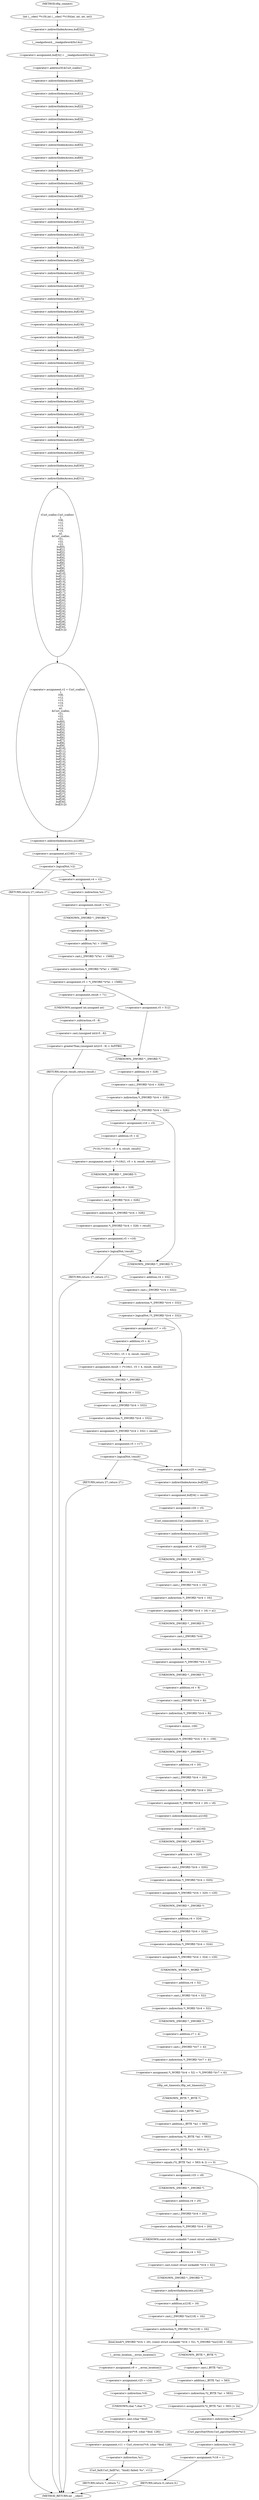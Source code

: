 digraph tftp_connect {  
"1000147" [label = "(int (__cdecl **v19),int (__cdecl **v19)(int, int, int, int))" ]
"1000158" [label = "(<operator>.assignment,buf[32] = __readgsdword(0x14u))" ]
"1000159" [label = "(<operator>.indirectIndexAccess,buf[32])" ]
"1000162" [label = "(__readgsdword,__readgsdword(0x14u))" ]
"1000164" [label = "(<operator>.assignment,v2 = Curl_ccalloc(\n         1,\n         336,\n         v12,\n         v13,\n         v14,\n         v15,\n         a2,\n         &Curl_ccalloc,\n         v21,\n         v22,\n         v23,\n         buf[0],\n         buf[1],\n         buf[2],\n         buf[3],\n         buf[4],\n         buf[5],\n         buf[6],\n         buf[7],\n         buf[8],\n         buf[9],\n         buf[10],\n         buf[11],\n         buf[12],\n         buf[13],\n         buf[14],\n         buf[15],\n         buf[16],\n         buf[17],\n         buf[18],\n         buf[19],\n         buf[20],\n         buf[21],\n         buf[22],\n         buf[23],\n         buf[24],\n         buf[25],\n         buf[26],\n         buf[27],\n         buf[28],\n         buf[29],\n         buf[30],\n         buf[31]))" ]
"1000166" [label = "(Curl_ccalloc,Curl_ccalloc(\n         1,\n         336,\n         v12,\n         v13,\n         v14,\n         v15,\n         a2,\n         &Curl_ccalloc,\n         v21,\n         v22,\n         v23,\n         buf[0],\n         buf[1],\n         buf[2],\n         buf[3],\n         buf[4],\n         buf[5],\n         buf[6],\n         buf[7],\n         buf[8],\n         buf[9],\n         buf[10],\n         buf[11],\n         buf[12],\n         buf[13],\n         buf[14],\n         buf[15],\n         buf[16],\n         buf[17],\n         buf[18],\n         buf[19],\n         buf[20],\n         buf[21],\n         buf[22],\n         buf[23],\n         buf[24],\n         buf[25],\n         buf[26],\n         buf[27],\n         buf[28],\n         buf[29],\n         buf[30],\n         buf[31]))" ]
"1000174" [label = "(<operator>.addressOf,&Curl_ccalloc)" ]
"1000179" [label = "(<operator>.indirectIndexAccess,buf[0])" ]
"1000182" [label = "(<operator>.indirectIndexAccess,buf[1])" ]
"1000185" [label = "(<operator>.indirectIndexAccess,buf[2])" ]
"1000188" [label = "(<operator>.indirectIndexAccess,buf[3])" ]
"1000191" [label = "(<operator>.indirectIndexAccess,buf[4])" ]
"1000194" [label = "(<operator>.indirectIndexAccess,buf[5])" ]
"1000197" [label = "(<operator>.indirectIndexAccess,buf[6])" ]
"1000200" [label = "(<operator>.indirectIndexAccess,buf[7])" ]
"1000203" [label = "(<operator>.indirectIndexAccess,buf[8])" ]
"1000206" [label = "(<operator>.indirectIndexAccess,buf[9])" ]
"1000209" [label = "(<operator>.indirectIndexAccess,buf[10])" ]
"1000212" [label = "(<operator>.indirectIndexAccess,buf[11])" ]
"1000215" [label = "(<operator>.indirectIndexAccess,buf[12])" ]
"1000218" [label = "(<operator>.indirectIndexAccess,buf[13])" ]
"1000221" [label = "(<operator>.indirectIndexAccess,buf[14])" ]
"1000224" [label = "(<operator>.indirectIndexAccess,buf[15])" ]
"1000227" [label = "(<operator>.indirectIndexAccess,buf[16])" ]
"1000230" [label = "(<operator>.indirectIndexAccess,buf[17])" ]
"1000233" [label = "(<operator>.indirectIndexAccess,buf[18])" ]
"1000236" [label = "(<operator>.indirectIndexAccess,buf[19])" ]
"1000239" [label = "(<operator>.indirectIndexAccess,buf[20])" ]
"1000242" [label = "(<operator>.indirectIndexAccess,buf[21])" ]
"1000245" [label = "(<operator>.indirectIndexAccess,buf[22])" ]
"1000248" [label = "(<operator>.indirectIndexAccess,buf[23])" ]
"1000251" [label = "(<operator>.indirectIndexAccess,buf[24])" ]
"1000254" [label = "(<operator>.indirectIndexAccess,buf[25])" ]
"1000257" [label = "(<operator>.indirectIndexAccess,buf[26])" ]
"1000260" [label = "(<operator>.indirectIndexAccess,buf[27])" ]
"1000263" [label = "(<operator>.indirectIndexAccess,buf[28])" ]
"1000266" [label = "(<operator>.indirectIndexAccess,buf[29])" ]
"1000269" [label = "(<operator>.indirectIndexAccess,buf[30])" ]
"1000272" [label = "(<operator>.indirectIndexAccess,buf[31])" ]
"1000275" [label = "(<operator>.assignment,a1[185] = v2)" ]
"1000276" [label = "(<operator>.indirectIndexAccess,a1[185])" ]
"1000281" [label = "(<operator>.logicalNot,!v2)" ]
"1000283" [label = "(RETURN,return 27;,return 27;)" ]
"1000285" [label = "(<operator>.assignment,v4 = v2)" ]
"1000288" [label = "(<operator>.assignment,result = *a1)" ]
"1000290" [label = "(<operator>.indirection,*a1)" ]
"1000292" [label = "(<operator>.assignment,v5 = *(_DWORD *)(*a1 + 1568))" ]
"1000294" [label = "(<operator>.indirection,*(_DWORD *)(*a1 + 1568))" ]
"1000295" [label = "(<operator>.cast,(_DWORD *)(*a1 + 1568))" ]
"1000296" [label = "(UNKNOWN,_DWORD *,_DWORD *)" ]
"1000297" [label = "(<operator>.addition,*a1 + 1568)" ]
"1000298" [label = "(<operator>.indirection,*a1)" ]
"1000304" [label = "(<operator>.assignment,result = 71)" ]
"1000308" [label = "(<operator>.greaterThan,(unsigned int)(v5 - 8) > 0xFFB0)" ]
"1000309" [label = "(<operator>.cast,(unsigned int)(v5 - 8))" ]
"1000310" [label = "(UNKNOWN,unsigned int,unsigned int)" ]
"1000311" [label = "(<operator>.subtraction,v5 - 8)" ]
"1000315" [label = "(RETURN,return result;,return result;)" ]
"1000319" [label = "(<operator>.assignment,v5 = 512)" ]
"1000323" [label = "(<operator>.logicalNot,!*(_DWORD *)(v4 + 328))" ]
"1000324" [label = "(<operator>.indirection,*(_DWORD *)(v4 + 328))" ]
"1000325" [label = "(<operator>.cast,(_DWORD *)(v4 + 328))" ]
"1000326" [label = "(UNKNOWN,_DWORD *,_DWORD *)" ]
"1000327" [label = "(<operator>.addition,v4 + 328)" ]
"1000331" [label = "(<operator>.assignment,v16 = v5)" ]
"1000334" [label = "(<operator>.assignment,result = (*v19)(1, v5 + 4, result, result))" ]
"1000336" [label = "(*v19,(*v19)(1, v5 + 4, result, result))" ]
"1000338" [label = "(<operator>.addition,v5 + 4)" ]
"1000343" [label = "(<operator>.assignment,*(_DWORD *)(v4 + 328) = result)" ]
"1000344" [label = "(<operator>.indirection,*(_DWORD *)(v4 + 328))" ]
"1000345" [label = "(<operator>.cast,(_DWORD *)(v4 + 328))" ]
"1000346" [label = "(UNKNOWN,_DWORD *,_DWORD *)" ]
"1000347" [label = "(<operator>.addition,v4 + 328)" ]
"1000351" [label = "(<operator>.assignment,v5 = v16)" ]
"1000355" [label = "(<operator>.logicalNot,!result)" ]
"1000357" [label = "(RETURN,return 27;,return 27;)" ]
"1000360" [label = "(<operator>.logicalNot,!*(_DWORD *)(v4 + 332))" ]
"1000361" [label = "(<operator>.indirection,*(_DWORD *)(v4 + 332))" ]
"1000362" [label = "(<operator>.cast,(_DWORD *)(v4 + 332))" ]
"1000363" [label = "(UNKNOWN,_DWORD *,_DWORD *)" ]
"1000364" [label = "(<operator>.addition,v4 + 332)" ]
"1000368" [label = "(<operator>.assignment,v17 = v5)" ]
"1000371" [label = "(<operator>.assignment,result = (*v19)(1, v5 + 4, result, result))" ]
"1000373" [label = "(*v19,(*v19)(1, v5 + 4, result, result))" ]
"1000375" [label = "(<operator>.addition,v5 + 4)" ]
"1000380" [label = "(<operator>.assignment,*(_DWORD *)(v4 + 332) = result)" ]
"1000381" [label = "(<operator>.indirection,*(_DWORD *)(v4 + 332))" ]
"1000382" [label = "(<operator>.cast,(_DWORD *)(v4 + 332))" ]
"1000383" [label = "(UNKNOWN,_DWORD *,_DWORD *)" ]
"1000384" [label = "(<operator>.addition,v4 + 332)" ]
"1000388" [label = "(<operator>.assignment,v5 = v17)" ]
"1000392" [label = "(<operator>.logicalNot,!result)" ]
"1000394" [label = "(RETURN,return 27;,return 27;)" ]
"1000396" [label = "(<operator>.assignment,v25 = result)" ]
"1000399" [label = "(<operator>.assignment,buf[34] = result)" ]
"1000400" [label = "(<operator>.indirectIndexAccess,buf[34])" ]
"1000404" [label = "(<operator>.assignment,v20 = v5)" ]
"1000407" [label = "(Curl_conncontrol,Curl_conncontrol(a1, 1))" ]
"1000410" [label = "(<operator>.assignment,v6 = a1[103])" ]
"1000412" [label = "(<operator>.indirectIndexAccess,a1[103])" ]
"1000415" [label = "(<operator>.assignment,*(_DWORD *)(v4 + 16) = a1)" ]
"1000416" [label = "(<operator>.indirection,*(_DWORD *)(v4 + 16))" ]
"1000417" [label = "(<operator>.cast,(_DWORD *)(v4 + 16))" ]
"1000418" [label = "(UNKNOWN,_DWORD *,_DWORD *)" ]
"1000419" [label = "(<operator>.addition,v4 + 16)" ]
"1000423" [label = "(<operator>.assignment,*(_DWORD *)v4 = 0)" ]
"1000424" [label = "(<operator>.indirection,*(_DWORD *)v4)" ]
"1000425" [label = "(<operator>.cast,(_DWORD *)v4)" ]
"1000426" [label = "(UNKNOWN,_DWORD *,_DWORD *)" ]
"1000429" [label = "(<operator>.assignment,*(_DWORD *)(v4 + 8) = -100)" ]
"1000430" [label = "(<operator>.indirection,*(_DWORD *)(v4 + 8))" ]
"1000431" [label = "(<operator>.cast,(_DWORD *)(v4 + 8))" ]
"1000432" [label = "(UNKNOWN,_DWORD *,_DWORD *)" ]
"1000433" [label = "(<operator>.addition,v4 + 8)" ]
"1000436" [label = "(<operator>.minus,-100)" ]
"1000438" [label = "(<operator>.assignment,*(_DWORD *)(v4 + 20) = v6)" ]
"1000439" [label = "(<operator>.indirection,*(_DWORD *)(v4 + 20))" ]
"1000440" [label = "(<operator>.cast,(_DWORD *)(v4 + 20))" ]
"1000441" [label = "(UNKNOWN,_DWORD *,_DWORD *)" ]
"1000442" [label = "(<operator>.addition,v4 + 20)" ]
"1000446" [label = "(<operator>.assignment,v7 = a1[18])" ]
"1000448" [label = "(<operator>.indirectIndexAccess,a1[18])" ]
"1000451" [label = "(<operator>.assignment,*(_DWORD *)(v4 + 320) = v20)" ]
"1000452" [label = "(<operator>.indirection,*(_DWORD *)(v4 + 320))" ]
"1000453" [label = "(<operator>.cast,(_DWORD *)(v4 + 320))" ]
"1000454" [label = "(UNKNOWN,_DWORD *,_DWORD *)" ]
"1000455" [label = "(<operator>.addition,v4 + 320)" ]
"1000459" [label = "(<operator>.assignment,*(_DWORD *)(v4 + 324) = v20)" ]
"1000460" [label = "(<operator>.indirection,*(_DWORD *)(v4 + 324))" ]
"1000461" [label = "(<operator>.cast,(_DWORD *)(v4 + 324))" ]
"1000462" [label = "(UNKNOWN,_DWORD *,_DWORD *)" ]
"1000463" [label = "(<operator>.addition,v4 + 324)" ]
"1000467" [label = "(<operator>.assignment,*(_WORD *)(v4 + 52) = *(_DWORD *)(v7 + 4))" ]
"1000468" [label = "(<operator>.indirection,*(_WORD *)(v4 + 52))" ]
"1000469" [label = "(<operator>.cast,(_WORD *)(v4 + 52))" ]
"1000470" [label = "(UNKNOWN,_WORD *,_WORD *)" ]
"1000471" [label = "(<operator>.addition,v4 + 52)" ]
"1000474" [label = "(<operator>.indirection,*(_DWORD *)(v7 + 4))" ]
"1000475" [label = "(<operator>.cast,(_DWORD *)(v7 + 4))" ]
"1000476" [label = "(UNKNOWN,_DWORD *,_DWORD *)" ]
"1000477" [label = "(<operator>.addition,v7 + 4)" ]
"1000480" [label = "(tftp_set_timeouts,tftp_set_timeouts())" ]
"1000482" [label = "(<operator>.equals,(*((_BYTE *)a1 + 583) & 2) == 0)" ]
"1000483" [label = "(<operator>.and,*((_BYTE *)a1 + 583) & 2)" ]
"1000484" [label = "(<operator>.indirection,*((_BYTE *)a1 + 583))" ]
"1000485" [label = "(<operator>.addition,(_BYTE *)a1 + 583)" ]
"1000486" [label = "(<operator>.cast,(_BYTE *)a1)" ]
"1000487" [label = "(UNKNOWN,_BYTE *,_BYTE *)" ]
"1000493" [label = "(<operator>.assignment,v25 = v8)" ]
"1000497" [label = "(bind,bind(*(_DWORD *)(v4 + 20), (const struct sockaddr *)(v4 + 52), *(_DWORD *)(a1[18] + 16)))" ]
"1000498" [label = "(<operator>.indirection,*(_DWORD *)(v4 + 20))" ]
"1000499" [label = "(<operator>.cast,(_DWORD *)(v4 + 20))" ]
"1000500" [label = "(UNKNOWN,_DWORD *,_DWORD *)" ]
"1000501" [label = "(<operator>.addition,v4 + 20)" ]
"1000504" [label = "(<operator>.cast,(const struct sockaddr *)(v4 + 52))" ]
"1000505" [label = "(UNKNOWN,const struct sockaddr *,const struct sockaddr *)" ]
"1000506" [label = "(<operator>.addition,v4 + 52)" ]
"1000509" [label = "(<operator>.indirection,*(_DWORD *)(a1[18] + 16))" ]
"1000510" [label = "(<operator>.cast,(_DWORD *)(a1[18] + 16))" ]
"1000511" [label = "(UNKNOWN,_DWORD *,_DWORD *)" ]
"1000512" [label = "(<operator>.addition,a1[18] + 16)" ]
"1000513" [label = "(<operator>.indirectIndexAccess,a1[18])" ]
"1000518" [label = "(<operator>.assignment,v9 = __errno_location())" ]
"1000520" [label = "(__errno_location,__errno_location())" ]
"1000521" [label = "(<operator>.assignment,v25 = v10)" ]
"1000524" [label = "(<operator>.assignment,v11 = Curl_strerror(*v9, (char *)buf, 128))" ]
"1000526" [label = "(Curl_strerror,Curl_strerror(*v9, (char *)buf, 128))" ]
"1000527" [label = "(<operator>.indirection,*v9)" ]
"1000529" [label = "(<operator>.cast,(char *)buf)" ]
"1000530" [label = "(UNKNOWN,char *,char *)" ]
"1000533" [label = "(Curl_failf,Curl_failf(*a1, \"bind() failed; %s\", v11))" ]
"1000534" [label = "(<operator>.indirection,*a1)" ]
"1000538" [label = "(RETURN,return 7;,return 7;)" ]
"1000540" [label = "(<operators>.assignmentOr,*((_BYTE *)a1 + 583) |= 2u)" ]
"1000541" [label = "(<operator>.indirection,*((_BYTE *)a1 + 583))" ]
"1000542" [label = "(<operator>.addition,(_BYTE *)a1 + 583)" ]
"1000543" [label = "(<operator>.cast,(_BYTE *)a1)" ]
"1000544" [label = "(UNKNOWN,_BYTE *,_BYTE *)" ]
"1000548" [label = "(Curl_pgrsStartNow,Curl_pgrsStartNow(*a1))" ]
"1000549" [label = "(<operator>.indirection,*a1)" ]
"1000551" [label = "(<operator>.assignment,*v18 = 1)" ]
"1000552" [label = "(<operator>.indirection,*v18)" ]
"1000555" [label = "(RETURN,return 0;,return 0;)" ]
"1000126" [label = "(METHOD,tftp_connect)" ]
"1000557" [label = "(METHOD_RETURN,int __cdecl)" ]
  "1000147" -> "1000159" 
  "1000158" -> "1000174" 
  "1000159" -> "1000162" 
  "1000162" -> "1000158" 
  "1000164" -> "1000276" 
  "1000166" -> "1000164" 
  "1000174" -> "1000179" 
  "1000179" -> "1000182" 
  "1000182" -> "1000185" 
  "1000185" -> "1000188" 
  "1000188" -> "1000191" 
  "1000191" -> "1000194" 
  "1000194" -> "1000197" 
  "1000197" -> "1000200" 
  "1000200" -> "1000203" 
  "1000203" -> "1000206" 
  "1000206" -> "1000209" 
  "1000209" -> "1000212" 
  "1000212" -> "1000215" 
  "1000215" -> "1000218" 
  "1000218" -> "1000221" 
  "1000221" -> "1000224" 
  "1000224" -> "1000227" 
  "1000227" -> "1000230" 
  "1000230" -> "1000233" 
  "1000233" -> "1000236" 
  "1000236" -> "1000239" 
  "1000239" -> "1000242" 
  "1000242" -> "1000245" 
  "1000245" -> "1000248" 
  "1000248" -> "1000251" 
  "1000251" -> "1000254" 
  "1000254" -> "1000257" 
  "1000257" -> "1000260" 
  "1000260" -> "1000263" 
  "1000263" -> "1000266" 
  "1000266" -> "1000269" 
  "1000269" -> "1000272" 
  "1000272" -> "1000166" 
  "1000275" -> "1000281" 
  "1000276" -> "1000275" 
  "1000281" -> "1000283" 
  "1000281" -> "1000285" 
  "1000283" -> "1000557" 
  "1000285" -> "1000290" 
  "1000288" -> "1000296" 
  "1000290" -> "1000288" 
  "1000292" -> "1000304" 
  "1000292" -> "1000319" 
  "1000294" -> "1000292" 
  "1000295" -> "1000294" 
  "1000296" -> "1000298" 
  "1000297" -> "1000295" 
  "1000298" -> "1000297" 
  "1000304" -> "1000310" 
  "1000308" -> "1000326" 
  "1000308" -> "1000315" 
  "1000309" -> "1000308" 
  "1000310" -> "1000311" 
  "1000311" -> "1000309" 
  "1000315" -> "1000557" 
  "1000319" -> "1000326" 
  "1000323" -> "1000363" 
  "1000323" -> "1000331" 
  "1000324" -> "1000323" 
  "1000325" -> "1000324" 
  "1000326" -> "1000327" 
  "1000327" -> "1000325" 
  "1000331" -> "1000338" 
  "1000334" -> "1000346" 
  "1000336" -> "1000334" 
  "1000338" -> "1000336" 
  "1000343" -> "1000351" 
  "1000344" -> "1000343" 
  "1000345" -> "1000344" 
  "1000346" -> "1000347" 
  "1000347" -> "1000345" 
  "1000351" -> "1000355" 
  "1000355" -> "1000363" 
  "1000355" -> "1000357" 
  "1000357" -> "1000557" 
  "1000360" -> "1000368" 
  "1000360" -> "1000396" 
  "1000361" -> "1000360" 
  "1000362" -> "1000361" 
  "1000363" -> "1000364" 
  "1000364" -> "1000362" 
  "1000368" -> "1000375" 
  "1000371" -> "1000383" 
  "1000373" -> "1000371" 
  "1000375" -> "1000373" 
  "1000380" -> "1000388" 
  "1000381" -> "1000380" 
  "1000382" -> "1000381" 
  "1000383" -> "1000384" 
  "1000384" -> "1000382" 
  "1000388" -> "1000392" 
  "1000392" -> "1000394" 
  "1000392" -> "1000396" 
  "1000394" -> "1000557" 
  "1000396" -> "1000400" 
  "1000399" -> "1000404" 
  "1000400" -> "1000399" 
  "1000404" -> "1000407" 
  "1000407" -> "1000412" 
  "1000410" -> "1000418" 
  "1000412" -> "1000410" 
  "1000415" -> "1000426" 
  "1000416" -> "1000415" 
  "1000417" -> "1000416" 
  "1000418" -> "1000419" 
  "1000419" -> "1000417" 
  "1000423" -> "1000432" 
  "1000424" -> "1000423" 
  "1000425" -> "1000424" 
  "1000426" -> "1000425" 
  "1000429" -> "1000441" 
  "1000430" -> "1000436" 
  "1000431" -> "1000430" 
  "1000432" -> "1000433" 
  "1000433" -> "1000431" 
  "1000436" -> "1000429" 
  "1000438" -> "1000448" 
  "1000439" -> "1000438" 
  "1000440" -> "1000439" 
  "1000441" -> "1000442" 
  "1000442" -> "1000440" 
  "1000446" -> "1000454" 
  "1000448" -> "1000446" 
  "1000451" -> "1000462" 
  "1000452" -> "1000451" 
  "1000453" -> "1000452" 
  "1000454" -> "1000455" 
  "1000455" -> "1000453" 
  "1000459" -> "1000470" 
  "1000460" -> "1000459" 
  "1000461" -> "1000460" 
  "1000462" -> "1000463" 
  "1000463" -> "1000461" 
  "1000467" -> "1000480" 
  "1000468" -> "1000476" 
  "1000469" -> "1000468" 
  "1000470" -> "1000471" 
  "1000471" -> "1000469" 
  "1000474" -> "1000467" 
  "1000475" -> "1000474" 
  "1000476" -> "1000477" 
  "1000477" -> "1000475" 
  "1000480" -> "1000487" 
  "1000482" -> "1000493" 
  "1000482" -> "1000549" 
  "1000483" -> "1000482" 
  "1000484" -> "1000483" 
  "1000485" -> "1000484" 
  "1000486" -> "1000485" 
  "1000487" -> "1000486" 
  "1000493" -> "1000500" 
  "1000497" -> "1000544" 
  "1000497" -> "1000520" 
  "1000498" -> "1000505" 
  "1000499" -> "1000498" 
  "1000500" -> "1000501" 
  "1000501" -> "1000499" 
  "1000504" -> "1000511" 
  "1000505" -> "1000506" 
  "1000506" -> "1000504" 
  "1000509" -> "1000497" 
  "1000510" -> "1000509" 
  "1000511" -> "1000513" 
  "1000512" -> "1000510" 
  "1000513" -> "1000512" 
  "1000518" -> "1000521" 
  "1000520" -> "1000518" 
  "1000521" -> "1000527" 
  "1000524" -> "1000534" 
  "1000526" -> "1000524" 
  "1000527" -> "1000530" 
  "1000529" -> "1000526" 
  "1000530" -> "1000529" 
  "1000533" -> "1000538" 
  "1000534" -> "1000533" 
  "1000538" -> "1000557" 
  "1000540" -> "1000549" 
  "1000541" -> "1000540" 
  "1000542" -> "1000541" 
  "1000543" -> "1000542" 
  "1000544" -> "1000543" 
  "1000548" -> "1000552" 
  "1000549" -> "1000548" 
  "1000551" -> "1000555" 
  "1000552" -> "1000551" 
  "1000555" -> "1000557" 
  "1000126" -> "1000147" 
}
